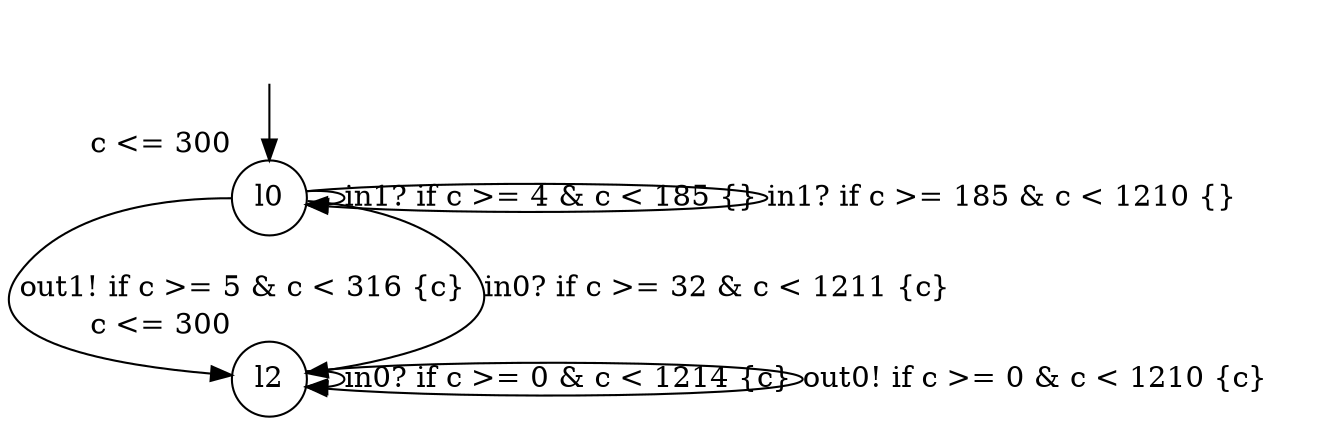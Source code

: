 digraph g {
__start0 [label="" shape="none"];
l0 [shape="circle" margin=0 label="l0", xlabel="c <= 300"];
l2 [shape="circle" margin=0 label="l2", xlabel="c <= 300"];
l0 -> l0 [label="in1? if c >= 4 & c < 185 {} "];
l0 -> l2 [label="out1! if c >= 5 & c < 316 {c} "];
l0 -> l0 [label="in1? if c >= 185 & c < 1210 {} "];
l0 -> l2 [label="in0? if c >= 32 & c < 1211 {c} "];
l2 -> l2 [label="in0? if c >= 0 & c < 1214 {c} "];
l2 -> l2 [label="out0! if c >= 0 & c < 1210 {c} "];
__start0 -> l0;
}
